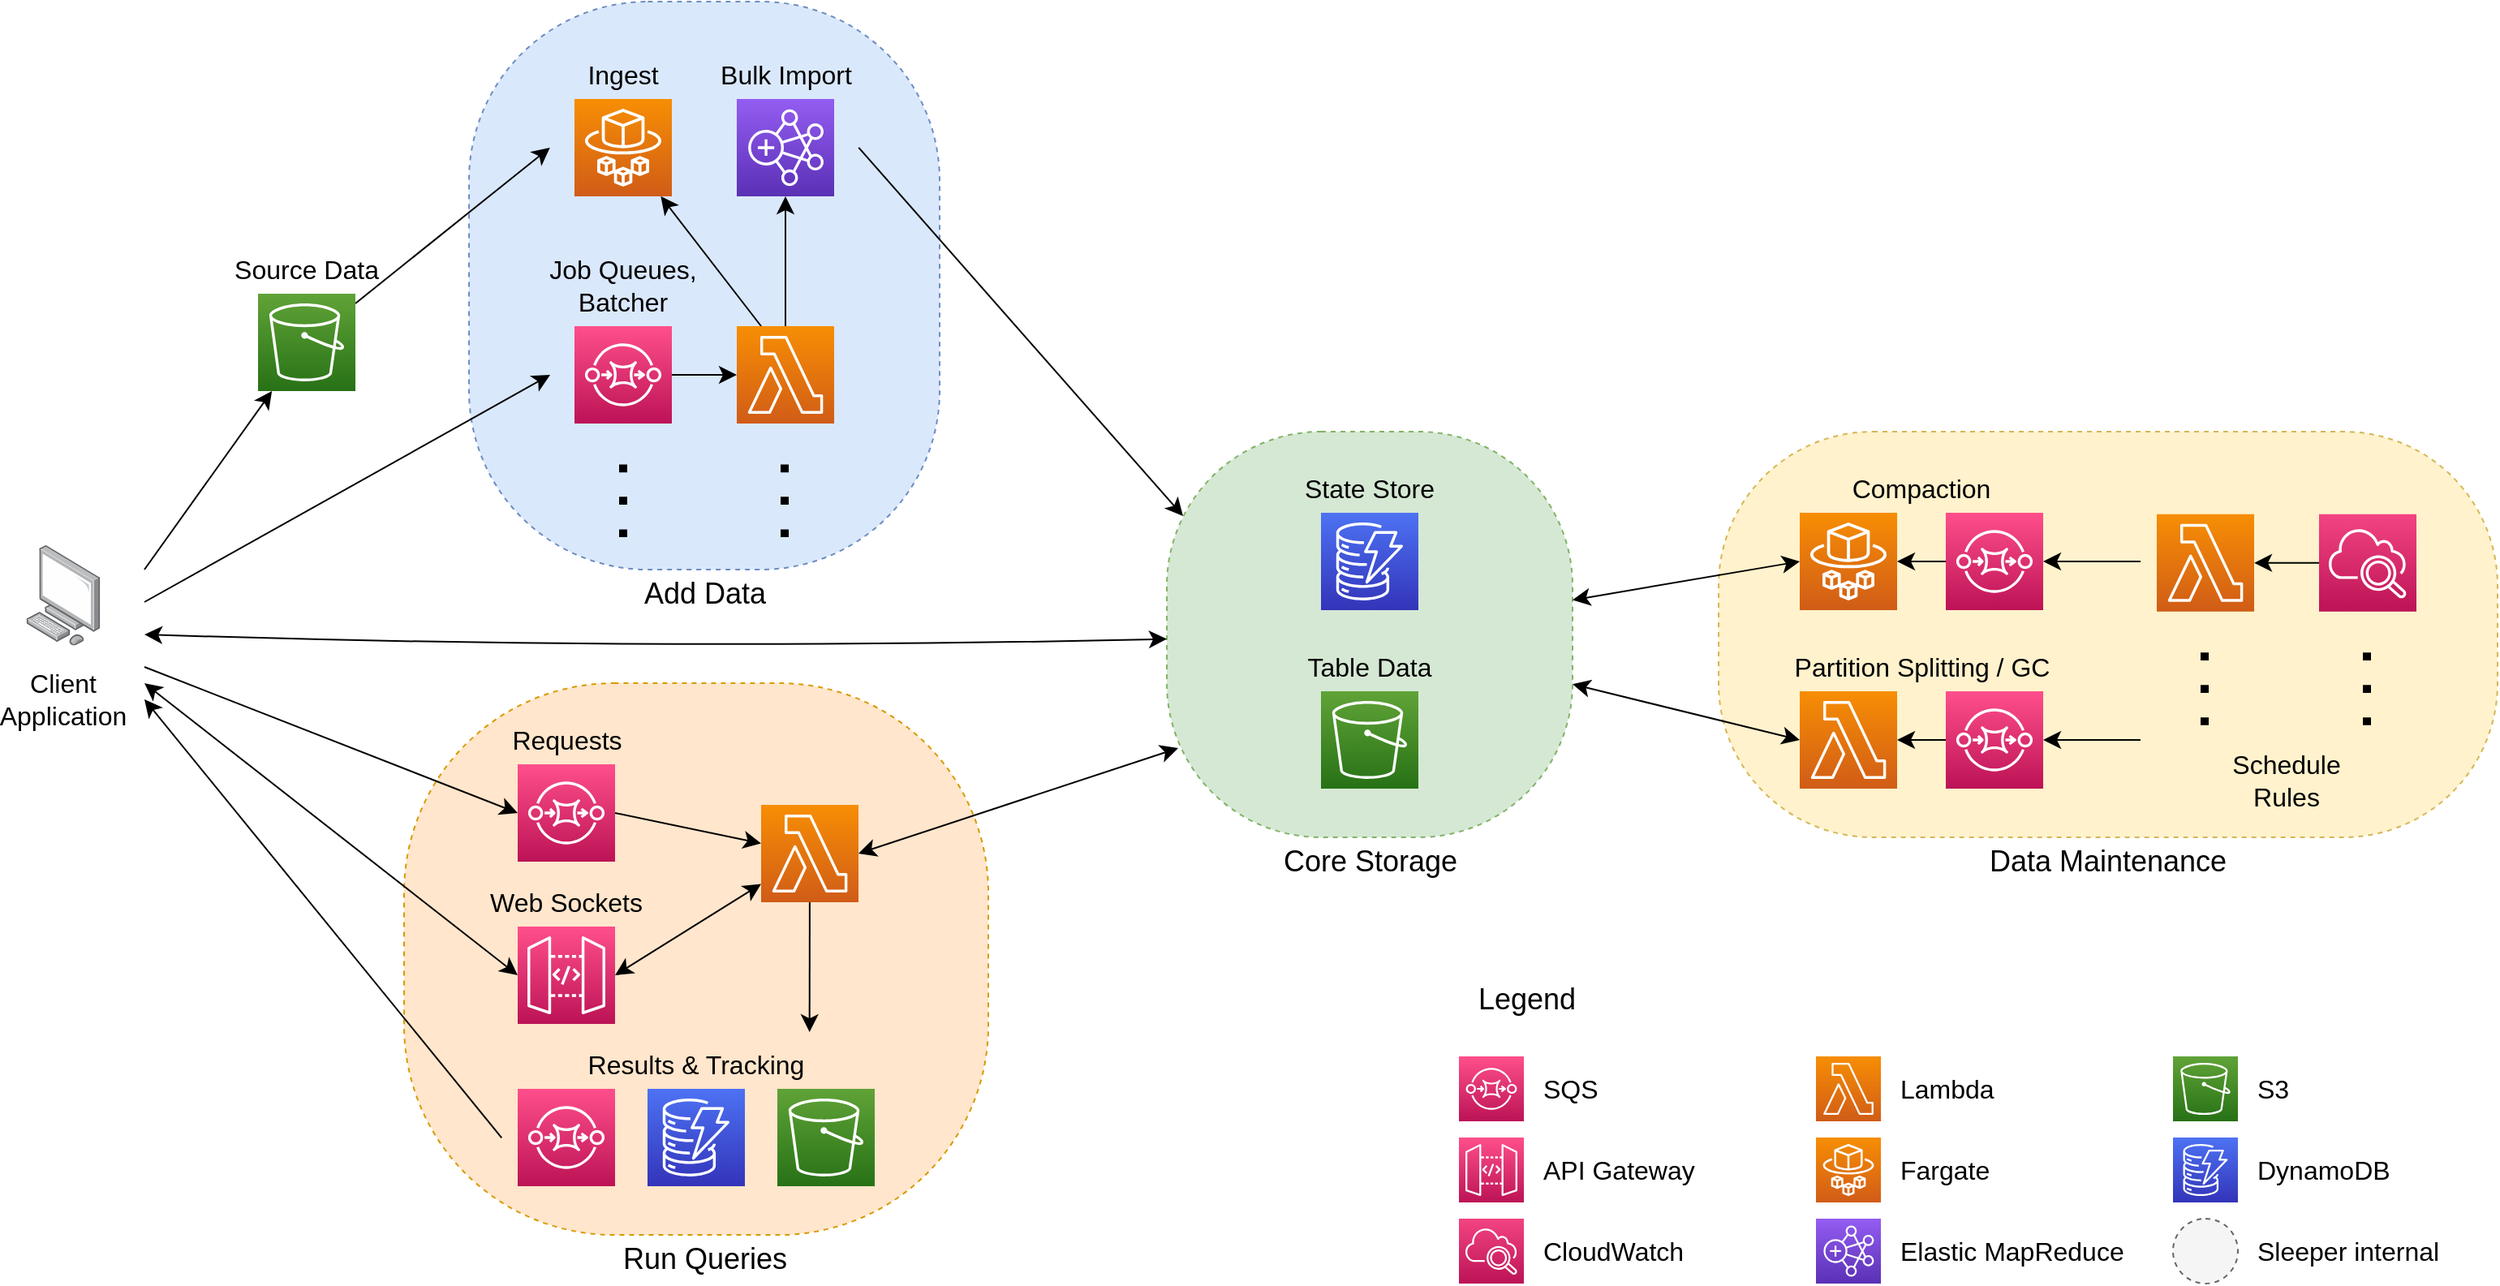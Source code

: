 <mxfile version="21.3.7" type="device">
  <diagram name="Page-1" id="adKYDT99F6B7E5xMw55L">
    <mxGraphModel dx="2874" dy="1159" grid="1" gridSize="10" guides="1" tooltips="1" connect="1" arrows="1" fold="1" page="0" pageScale="1" pageWidth="827" pageHeight="1169" math="0" shadow="0">
      <root>
        <mxCell id="0" />
        <mxCell id="1" parent="0" />
        <mxCell id="rmGUA4Gjx7cMflotxFhx-64" value="" style="rounded=1;whiteSpace=wrap;html=1;fontSize=16;fillColor=#fff2cc;strokeColor=#d6b656;dashed=1;arcSize=38;" parent="1" vertex="1">
          <mxGeometry x="420" y="315" width="480" height="250" as="geometry" />
        </mxCell>
        <mxCell id="rmGUA4Gjx7cMflotxFhx-3" value="" style="rounded=1;whiteSpace=wrap;html=1;fontSize=16;fillColor=#dae8fc;strokeColor=#6c8ebf;dashed=1;arcSize=38;" parent="1" vertex="1">
          <mxGeometry x="-350" y="50" width="290" height="350" as="geometry" />
        </mxCell>
        <mxCell id="rmGUA4Gjx7cMflotxFhx-5" value="" style="rounded=1;whiteSpace=wrap;html=1;fontSize=16;fillColor=#ffe6cc;strokeColor=#d79b00;dashed=1;arcSize=38;" parent="1" vertex="1">
          <mxGeometry x="-390" y="470" width="360" height="340" as="geometry" />
        </mxCell>
        <mxCell id="rmGUA4Gjx7cMflotxFhx-1" value="" style="rounded=1;whiteSpace=wrap;html=1;fontSize=16;fillColor=#d5e8d4;strokeColor=#82b366;dashed=1;arcSize=38;" parent="1" vertex="1">
          <mxGeometry x="80" y="315" width="250" height="250" as="geometry" />
        </mxCell>
        <mxCell id="rmGUA4Gjx7cMflotxFhx-2" value="Core Storage" style="text;html=1;strokeColor=none;fillColor=none;align=center;verticalAlign=middle;whiteSpace=wrap;rounded=0;fontSize=18;" parent="1" vertex="1">
          <mxGeometry x="142.5" y="565" width="125" height="30" as="geometry" />
        </mxCell>
        <mxCell id="rmGUA4Gjx7cMflotxFhx-4" value="Add Data" style="text;html=1;strokeColor=none;fillColor=none;align=center;verticalAlign=middle;whiteSpace=wrap;rounded=0;fontSize=18;" parent="1" vertex="1">
          <mxGeometry x="-257.5" y="400" width="105" height="30" as="geometry" />
        </mxCell>
        <mxCell id="rmGUA4Gjx7cMflotxFhx-6" value="Run Queries" style="text;html=1;strokeColor=none;fillColor=none;align=center;verticalAlign=middle;whiteSpace=wrap;rounded=0;fontSize=18;" parent="1" vertex="1">
          <mxGeometry x="-257.5" y="810" width="105" height="30" as="geometry" />
        </mxCell>
        <mxCell id="rmGUA4Gjx7cMflotxFhx-104" style="edgeStyle=none;curved=1;rounded=0;orthogonalLoop=1;jettySize=auto;html=1;fontSize=12;startSize=8;endSize=8;" parent="1" source="rmGUA4Gjx7cMflotxFhx-16" target="rmGUA4Gjx7cMflotxFhx-22" edge="1">
          <mxGeometry relative="1" as="geometry" />
        </mxCell>
        <mxCell id="rmGUA4Gjx7cMflotxFhx-16" value="" style="sketch=0;points=[[0,0,0],[0.25,0,0],[0.5,0,0],[0.75,0,0],[1,0,0],[0,1,0],[0.25,1,0],[0.5,1,0],[0.75,1,0],[1,1,0],[0,0.25,0],[0,0.5,0],[0,0.75,0],[1,0.25,0],[1,0.5,0],[1,0.75,0]];outlineConnect=0;fontColor=#232F3E;gradientColor=#FF4F8B;gradientDirection=north;fillColor=#BC1356;strokeColor=#ffffff;dashed=0;verticalLabelPosition=bottom;verticalAlign=top;align=center;html=1;fontSize=12;fontStyle=0;aspect=fixed;shape=mxgraph.aws4.resourceIcon;resIcon=mxgraph.aws4.sqs;" parent="1" vertex="1">
          <mxGeometry x="-285" y="250" width="60" height="60" as="geometry" />
        </mxCell>
        <mxCell id="rmGUA4Gjx7cMflotxFhx-19" value="" style="endArrow=none;dashed=1;html=1;dashPattern=1 3;strokeWidth=5;rounded=0;fontSize=12;startSize=8;endSize=8;curved=1;" parent="1" edge="1">
          <mxGeometry width="50" height="50" relative="1" as="geometry">
            <mxPoint x="-255" y="380" as="sourcePoint" />
            <mxPoint x="-255" y="330" as="targetPoint" />
          </mxGeometry>
        </mxCell>
        <mxCell id="rmGUA4Gjx7cMflotxFhx-20" value="" style="sketch=0;points=[[0,0,0],[0.25,0,0],[0.5,0,0],[0.75,0,0],[1,0,0],[0,1,0],[0.25,1,0],[0.5,1,0],[0.75,1,0],[1,1,0],[0,0.25,0],[0,0.5,0],[0,0.75,0],[1,0.25,0],[1,0.5,0],[1,0.75,0]];outlineConnect=0;fontColor=#232F3E;gradientColor=#F78E04;gradientDirection=north;fillColor=#D05C17;strokeColor=#ffffff;dashed=0;verticalLabelPosition=bottom;verticalAlign=top;align=center;html=1;fontSize=12;fontStyle=0;aspect=fixed;shape=mxgraph.aws4.resourceIcon;resIcon=mxgraph.aws4.fargate;" parent="1" vertex="1">
          <mxGeometry x="-285" y="110" width="60" height="60" as="geometry" />
        </mxCell>
        <mxCell id="3yU_ad0grkevYIt1H6FK-5" style="edgeStyle=none;curved=1;rounded=0;orthogonalLoop=1;jettySize=auto;html=1;fontSize=12;startSize=8;endSize=8;exitX=0.25;exitY=0;exitDx=0;exitDy=0;exitPerimeter=0;" edge="1" parent="1" source="rmGUA4Gjx7cMflotxFhx-22" target="rmGUA4Gjx7cMflotxFhx-20">
          <mxGeometry relative="1" as="geometry">
            <mxPoint x="-190.14" y="189.84" as="targetPoint" />
          </mxGeometry>
        </mxCell>
        <mxCell id="3yU_ad0grkevYIt1H6FK-8" style="edgeStyle=none;curved=1;rounded=0;orthogonalLoop=1;jettySize=auto;html=1;fontSize=12;startSize=8;endSize=8;" edge="1" parent="1" source="rmGUA4Gjx7cMflotxFhx-22" target="rmGUA4Gjx7cMflotxFhx-28">
          <mxGeometry relative="1" as="geometry" />
        </mxCell>
        <mxCell id="rmGUA4Gjx7cMflotxFhx-22" value="" style="sketch=0;points=[[0,0,0],[0.25,0,0],[0.5,0,0],[0.75,0,0],[1,0,0],[0,1,0],[0.25,1,0],[0.5,1,0],[0.75,1,0],[1,1,0],[0,0.25,0],[0,0.5,0],[0,0.75,0],[1,0.25,0],[1,0.5,0],[1,0.75,0]];outlineConnect=0;fontColor=#232F3E;gradientColor=#F78E04;gradientDirection=north;fillColor=#D05C17;strokeColor=#ffffff;dashed=0;verticalLabelPosition=bottom;verticalAlign=top;align=center;html=1;fontSize=12;fontStyle=0;aspect=fixed;shape=mxgraph.aws4.resourceIcon;resIcon=mxgraph.aws4.lambda;" parent="1" vertex="1">
          <mxGeometry x="-185" y="250" width="60" height="60" as="geometry" />
        </mxCell>
        <mxCell id="rmGUA4Gjx7cMflotxFhx-24" value="Ingest" style="text;html=1;strokeColor=none;fillColor=none;align=center;verticalAlign=middle;whiteSpace=wrap;rounded=0;fontSize=16;" parent="1" vertex="1">
          <mxGeometry x="-285" y="80" width="60" height="30" as="geometry" />
        </mxCell>
        <mxCell id="rmGUA4Gjx7cMflotxFhx-31" style="edgeStyle=none;curved=1;rounded=0;orthogonalLoop=1;jettySize=auto;html=1;fontSize=12;startSize=8;endSize=8;entryX=0.04;entryY=0.208;entryDx=0;entryDy=0;entryPerimeter=0;exitX=0.828;exitY=0.257;exitDx=0;exitDy=0;exitPerimeter=0;" parent="1" source="rmGUA4Gjx7cMflotxFhx-3" target="rmGUA4Gjx7cMflotxFhx-1" edge="1">
          <mxGeometry relative="1" as="geometry">
            <mxPoint x="-120" y="150" as="sourcePoint" />
          </mxGeometry>
        </mxCell>
        <mxCell id="rmGUA4Gjx7cMflotxFhx-32" value="Bulk Import" style="text;html=1;strokeColor=none;fillColor=none;align=center;verticalAlign=middle;whiteSpace=wrap;rounded=0;fontSize=16;" parent="1" vertex="1">
          <mxGeometry x="-207.5" y="80" width="105" height="30" as="geometry" />
        </mxCell>
        <mxCell id="rmGUA4Gjx7cMflotxFhx-33" value="" style="image;points=[];aspect=fixed;html=1;align=center;shadow=0;dashed=0;image=img/lib/allied_telesis/computer_and_terminals/Personal_Computer.svg;fontSize=16;" parent="1" vertex="1">
          <mxGeometry x="-622.8" y="385" width="45.6" height="61.8" as="geometry" />
        </mxCell>
        <mxCell id="rmGUA4Gjx7cMflotxFhx-34" value="Client Application" style="text;html=1;strokeColor=none;fillColor=none;align=center;verticalAlign=middle;whiteSpace=wrap;rounded=0;fontSize=16;" parent="1" vertex="1">
          <mxGeometry x="-630" y="465" width="60" height="30" as="geometry" />
        </mxCell>
        <mxCell id="rmGUA4Gjx7cMflotxFhx-35" value="" style="endArrow=classic;html=1;rounded=0;fontSize=12;startSize=8;endSize=8;curved=1;" parent="1" edge="1" target="rmGUA4Gjx7cMflotxFhx-106">
          <mxGeometry width="50" height="50" relative="1" as="geometry">
            <mxPoint x="-550" y="400" as="sourcePoint" />
            <mxPoint x="-520" y="140" as="targetPoint" />
          </mxGeometry>
        </mxCell>
        <mxCell id="rmGUA4Gjx7cMflotxFhx-36" value="Job Queues, Batcher" style="text;html=1;strokeColor=none;fillColor=none;align=center;verticalAlign=middle;whiteSpace=wrap;rounded=0;fontSize=16;" parent="1" vertex="1">
          <mxGeometry x="-305" y="200" width="100" height="50" as="geometry" />
        </mxCell>
        <mxCell id="rmGUA4Gjx7cMflotxFhx-44" style="edgeStyle=none;curved=1;rounded=0;orthogonalLoop=1;jettySize=auto;html=1;fontSize=12;startSize=8;endSize=8;exitX=1;exitY=0.5;exitDx=0;exitDy=0;exitPerimeter=0;startArrow=classic;startFill=1;entryX=0.028;entryY=0.78;entryDx=0;entryDy=0;entryPerimeter=0;" parent="1" source="rmGUA4Gjx7cMflotxFhx-40" target="rmGUA4Gjx7cMflotxFhx-1" edge="1">
          <mxGeometry relative="1" as="geometry" />
        </mxCell>
        <mxCell id="3yU_ad0grkevYIt1H6FK-2" style="edgeStyle=none;curved=1;rounded=0;orthogonalLoop=1;jettySize=auto;html=1;entryX=0.694;entryY=0.639;entryDx=0;entryDy=0;entryPerimeter=0;fontSize=12;startSize=8;endSize=8;" edge="1" parent="1" source="rmGUA4Gjx7cMflotxFhx-40">
          <mxGeometry relative="1" as="geometry">
            <mxPoint x="-140.16" y="685.04" as="targetPoint" />
          </mxGeometry>
        </mxCell>
        <mxCell id="rmGUA4Gjx7cMflotxFhx-40" value="" style="sketch=0;points=[[0,0,0],[0.25,0,0],[0.5,0,0],[0.75,0,0],[1,0,0],[0,1,0],[0.25,1,0],[0.5,1,0],[0.75,1,0],[1,1,0],[0,0.25,0],[0,0.5,0],[0,0.75,0],[1,0.25,0],[1,0.5,0],[1,0.75,0]];outlineConnect=0;fontColor=#232F3E;gradientColor=#F78E04;gradientDirection=north;fillColor=#D05C17;strokeColor=#ffffff;dashed=0;verticalLabelPosition=bottom;verticalAlign=top;align=center;html=1;fontSize=12;fontStyle=0;aspect=fixed;shape=mxgraph.aws4.resourceIcon;resIcon=mxgraph.aws4.lambda;" parent="1" vertex="1">
          <mxGeometry x="-170" y="545" width="60" height="60" as="geometry" />
        </mxCell>
        <mxCell id="3yU_ad0grkevYIt1H6FK-1" style="edgeStyle=none;curved=1;rounded=0;orthogonalLoop=1;jettySize=auto;html=1;exitX=1;exitY=0.5;exitDx=0;exitDy=0;exitPerimeter=0;fontSize=12;startSize=8;endSize=8;" edge="1" parent="1" source="rmGUA4Gjx7cMflotxFhx-41" target="rmGUA4Gjx7cMflotxFhx-40">
          <mxGeometry relative="1" as="geometry" />
        </mxCell>
        <mxCell id="rmGUA4Gjx7cMflotxFhx-41" value="" style="sketch=0;points=[[0,0,0],[0.25,0,0],[0.5,0,0],[0.75,0,0],[1,0,0],[0,1,0],[0.25,1,0],[0.5,1,0],[0.75,1,0],[1,1,0],[0,0.25,0],[0,0.5,0],[0,0.75,0],[1,0.25,0],[1,0.5,0],[1,0.75,0]];outlineConnect=0;fontColor=#232F3E;gradientColor=#FF4F8B;gradientDirection=north;fillColor=#BC1356;strokeColor=#ffffff;dashed=0;verticalLabelPosition=bottom;verticalAlign=top;align=center;html=1;fontSize=12;fontStyle=0;aspect=fixed;shape=mxgraph.aws4.resourceIcon;resIcon=mxgraph.aws4.sqs;" parent="1" vertex="1">
          <mxGeometry x="-320" y="520" width="60" height="60" as="geometry" />
        </mxCell>
        <mxCell id="rmGUA4Gjx7cMflotxFhx-45" value="" style="sketch=0;points=[[0,0,0],[0.25,0,0],[0.5,0,0],[0.75,0,0],[1,0,0],[0,1,0],[0.25,1,0],[0.5,1,0],[0.75,1,0],[1,1,0],[0,0.25,0],[0,0.5,0],[0,0.75,0],[1,0.25,0],[1,0.5,0],[1,0.75,0]];outlineConnect=0;fontColor=#232F3E;gradientColor=#FF4F8B;gradientDirection=north;fillColor=#BC1356;strokeColor=#ffffff;dashed=0;verticalLabelPosition=bottom;verticalAlign=top;align=center;html=1;fontSize=12;fontStyle=0;aspect=fixed;shape=mxgraph.aws4.resourceIcon;resIcon=mxgraph.aws4.api_gateway;" parent="1" vertex="1">
          <mxGeometry x="-320" y="620" width="60" height="60" as="geometry" />
        </mxCell>
        <mxCell id="rmGUA4Gjx7cMflotxFhx-46" value="" style="endArrow=classic;startArrow=classic;html=1;rounded=0;fontSize=12;startSize=8;endSize=8;curved=1;exitX=1;exitY=0.5;exitDx=0;exitDy=0;exitPerimeter=0;" parent="1" target="rmGUA4Gjx7cMflotxFhx-40" edge="1" source="rmGUA4Gjx7cMflotxFhx-45">
          <mxGeometry width="50" height="50" relative="1" as="geometry">
            <mxPoint y="600" as="sourcePoint" />
            <mxPoint x="350" y="325" as="targetPoint" />
          </mxGeometry>
        </mxCell>
        <mxCell id="rmGUA4Gjx7cMflotxFhx-47" value="" style="endArrow=classic;startArrow=classic;html=1;rounded=0;fontSize=12;startSize=8;endSize=8;curved=1;entryX=0;entryY=0.5;entryDx=0;entryDy=0;entryPerimeter=0;" parent="1" target="rmGUA4Gjx7cMflotxFhx-45" edge="1">
          <mxGeometry width="50" height="50" relative="1" as="geometry">
            <mxPoint x="-550" y="470" as="sourcePoint" />
            <mxPoint x="-240" y="480" as="targetPoint" />
          </mxGeometry>
        </mxCell>
        <mxCell id="rmGUA4Gjx7cMflotxFhx-79" style="edgeStyle=none;curved=1;rounded=0;orthogonalLoop=1;jettySize=auto;html=1;fontSize=12;startSize=8;endSize=8;" parent="1" source="rmGUA4Gjx7cMflotxFhx-49" target="rmGUA4Gjx7cMflotxFhx-68" edge="1">
          <mxGeometry relative="1" as="geometry" />
        </mxCell>
        <mxCell id="rmGUA4Gjx7cMflotxFhx-49" value="" style="sketch=0;points=[[0,0,0],[0.25,0,0],[0.5,0,0],[0.75,0,0],[1,0,0],[0,1,0],[0.25,1,0],[0.5,1,0],[0.75,1,0],[1,1,0],[0,0.25,0],[0,0.5,0],[0,0.75,0],[1,0.25,0],[1,0.5,0],[1,0.75,0]];points=[[0,0,0],[0.25,0,0],[0.5,0,0],[0.75,0,0],[1,0,0],[0,1,0],[0.25,1,0],[0.5,1,0],[0.75,1,0],[1,1,0],[0,0.25,0],[0,0.5,0],[0,0.75,0],[1,0.25,0],[1,0.5,0],[1,0.75,0]];outlineConnect=0;fontColor=#232F3E;gradientColor=#F34482;gradientDirection=north;fillColor=#BC1356;strokeColor=#ffffff;dashed=0;verticalLabelPosition=bottom;verticalAlign=top;align=center;html=1;fontSize=12;fontStyle=0;aspect=fixed;shape=mxgraph.aws4.resourceIcon;resIcon=mxgraph.aws4.cloudwatch_2;" parent="1" vertex="1">
          <mxGeometry x="790" y="365.9" width="60" height="60" as="geometry" />
        </mxCell>
        <mxCell id="rmGUA4Gjx7cMflotxFhx-51" value="" style="endArrow=none;dashed=1;html=1;dashPattern=1 3;strokeWidth=5;rounded=0;fontSize=12;startSize=8;endSize=8;curved=1;" parent="1" edge="1">
          <mxGeometry width="50" height="50" relative="1" as="geometry">
            <mxPoint x="819.5" y="495.9" as="sourcePoint" />
            <mxPoint x="819.5" y="445.9" as="targetPoint" />
          </mxGeometry>
        </mxCell>
        <mxCell id="rmGUA4Gjx7cMflotxFhx-55" value="" style="sketch=0;points=[[0,0,0],[0.25,0,0],[0.5,0,0],[0.75,0,0],[1,0,0],[0,1,0],[0.25,1,0],[0.5,1,0],[0.75,1,0],[1,1,0],[0,0.25,0],[0,0.5,0],[0,0.75,0],[1,0.25,0],[1,0.5,0],[1,0.75,0]];outlineConnect=0;fontColor=#232F3E;gradientColor=#4D72F3;gradientDirection=north;fillColor=#3334B9;strokeColor=#ffffff;dashed=0;verticalLabelPosition=bottom;verticalAlign=top;align=center;html=1;fontSize=12;fontStyle=0;aspect=fixed;shape=mxgraph.aws4.resourceIcon;resIcon=mxgraph.aws4.dynamodb;" parent="1" vertex="1">
          <mxGeometry x="175" y="365" width="60" height="60" as="geometry" />
        </mxCell>
        <mxCell id="rmGUA4Gjx7cMflotxFhx-57" value="State Store" style="text;html=1;strokeColor=none;fillColor=none;align=center;verticalAlign=middle;whiteSpace=wrap;rounded=0;fontSize=16;" parent="1" vertex="1">
          <mxGeometry x="150" y="335" width="110" height="30" as="geometry" />
        </mxCell>
        <mxCell id="rmGUA4Gjx7cMflotxFhx-58" value="" style="sketch=0;points=[[0,0,0],[0.25,0,0],[0.5,0,0],[0.75,0,0],[1,0,0],[0,1,0],[0.25,1,0],[0.5,1,0],[0.75,1,0],[1,1,0],[0,0.25,0],[0,0.5,0],[0,0.75,0],[1,0.25,0],[1,0.5,0],[1,0.75,0]];outlineConnect=0;fontColor=#232F3E;gradientColor=#60A337;gradientDirection=north;fillColor=#277116;strokeColor=#ffffff;dashed=0;verticalLabelPosition=bottom;verticalAlign=top;align=center;html=1;fontSize=12;fontStyle=0;aspect=fixed;shape=mxgraph.aws4.resourceIcon;resIcon=mxgraph.aws4.s3;" parent="1" vertex="1">
          <mxGeometry x="175" y="475" width="60" height="60" as="geometry" />
        </mxCell>
        <mxCell id="rmGUA4Gjx7cMflotxFhx-63" value="Table Data" style="text;html=1;strokeColor=none;fillColor=none;align=center;verticalAlign=middle;whiteSpace=wrap;rounded=0;fontSize=16;" parent="1" vertex="1">
          <mxGeometry x="150" y="445" width="110" height="30" as="geometry" />
        </mxCell>
        <mxCell id="rmGUA4Gjx7cMflotxFhx-74" style="edgeStyle=none;curved=1;rounded=0;orthogonalLoop=1;jettySize=auto;html=1;fontSize=12;startSize=8;endSize=8;" parent="1" target="rmGUA4Gjx7cMflotxFhx-66" edge="1">
          <mxGeometry relative="1" as="geometry">
            <mxPoint x="680" y="505" as="sourcePoint" />
          </mxGeometry>
        </mxCell>
        <mxCell id="rmGUA4Gjx7cMflotxFhx-75" style="edgeStyle=none;curved=1;rounded=0;orthogonalLoop=1;jettySize=auto;html=1;fontSize=12;startSize=8;endSize=8;" parent="1" source="rmGUA4Gjx7cMflotxFhx-66" target="rmGUA4Gjx7cMflotxFhx-67" edge="1">
          <mxGeometry relative="1" as="geometry" />
        </mxCell>
        <mxCell id="rmGUA4Gjx7cMflotxFhx-66" value="" style="sketch=0;points=[[0,0,0],[0.25,0,0],[0.5,0,0],[0.75,0,0],[1,0,0],[0,1,0],[0.25,1,0],[0.5,1,0],[0.75,1,0],[1,1,0],[0,0.25,0],[0,0.5,0],[0,0.75,0],[1,0.25,0],[1,0.5,0],[1,0.75,0]];outlineConnect=0;fontColor=#232F3E;gradientColor=#FF4F8B;gradientDirection=north;fillColor=#BC1356;strokeColor=#ffffff;dashed=0;verticalLabelPosition=bottom;verticalAlign=top;align=center;html=1;fontSize=12;fontStyle=0;aspect=fixed;shape=mxgraph.aws4.resourceIcon;resIcon=mxgraph.aws4.sqs;" parent="1" vertex="1">
          <mxGeometry x="560" y="475" width="60" height="60" as="geometry" />
        </mxCell>
        <mxCell id="rmGUA4Gjx7cMflotxFhx-71" style="edgeStyle=none;curved=1;rounded=0;orthogonalLoop=1;jettySize=auto;html=1;fontSize=12;startSize=8;endSize=8;startArrow=classic;startFill=1;exitX=0;exitY=0.5;exitDx=0;exitDy=0;exitPerimeter=0;" parent="1" source="rmGUA4Gjx7cMflotxFhx-67" target="rmGUA4Gjx7cMflotxFhx-1" edge="1">
          <mxGeometry relative="1" as="geometry" />
        </mxCell>
        <mxCell id="rmGUA4Gjx7cMflotxFhx-67" value="" style="sketch=0;points=[[0,0,0],[0.25,0,0],[0.5,0,0],[0.75,0,0],[1,0,0],[0,1,0],[0.25,1,0],[0.5,1,0],[0.75,1,0],[1,1,0],[0,0.25,0],[0,0.5,0],[0,0.75,0],[1,0.25,0],[1,0.5,0],[1,0.75,0]];outlineConnect=0;fontColor=#232F3E;gradientColor=#F78E04;gradientDirection=north;fillColor=#D05C17;strokeColor=#ffffff;dashed=0;verticalLabelPosition=bottom;verticalAlign=top;align=center;html=1;fontSize=12;fontStyle=0;aspect=fixed;shape=mxgraph.aws4.resourceIcon;resIcon=mxgraph.aws4.lambda;" parent="1" vertex="1">
          <mxGeometry x="470" y="475" width="60" height="60" as="geometry" />
        </mxCell>
        <mxCell id="rmGUA4Gjx7cMflotxFhx-72" style="edgeStyle=none;curved=1;rounded=0;orthogonalLoop=1;jettySize=auto;html=1;fontSize=12;startSize=8;endSize=8;" parent="1" target="rmGUA4Gjx7cMflotxFhx-69" edge="1">
          <mxGeometry relative="1" as="geometry">
            <mxPoint x="680" y="395" as="sourcePoint" />
          </mxGeometry>
        </mxCell>
        <mxCell id="rmGUA4Gjx7cMflotxFhx-68" value="" style="sketch=0;points=[[0,0,0],[0.25,0,0],[0.5,0,0],[0.75,0,0],[1,0,0],[0,1,0],[0.25,1,0],[0.5,1,0],[0.75,1,0],[1,1,0],[0,0.25,0],[0,0.5,0],[0,0.75,0],[1,0.25,0],[1,0.5,0],[1,0.75,0]];outlineConnect=0;fontColor=#232F3E;gradientColor=#F78E04;gradientDirection=north;fillColor=#D05C17;strokeColor=#ffffff;dashed=0;verticalLabelPosition=bottom;verticalAlign=top;align=center;html=1;fontSize=12;fontStyle=0;aspect=fixed;shape=mxgraph.aws4.resourceIcon;resIcon=mxgraph.aws4.lambda;" parent="1" vertex="1">
          <mxGeometry x="690" y="365.9" width="60" height="60" as="geometry" />
        </mxCell>
        <mxCell id="rmGUA4Gjx7cMflotxFhx-73" style="edgeStyle=none;curved=1;rounded=0;orthogonalLoop=1;jettySize=auto;html=1;fontSize=12;startSize=8;endSize=8;" parent="1" source="rmGUA4Gjx7cMflotxFhx-69" target="rmGUA4Gjx7cMflotxFhx-70" edge="1">
          <mxGeometry relative="1" as="geometry" />
        </mxCell>
        <mxCell id="rmGUA4Gjx7cMflotxFhx-69" value="" style="sketch=0;points=[[0,0,0],[0.25,0,0],[0.5,0,0],[0.75,0,0],[1,0,0],[0,1,0],[0.25,1,0],[0.5,1,0],[0.75,1,0],[1,1,0],[0,0.25,0],[0,0.5,0],[0,0.75,0],[1,0.25,0],[1,0.5,0],[1,0.75,0]];outlineConnect=0;fontColor=#232F3E;gradientColor=#FF4F8B;gradientDirection=north;fillColor=#BC1356;strokeColor=#ffffff;dashed=0;verticalLabelPosition=bottom;verticalAlign=top;align=center;html=1;fontSize=12;fontStyle=0;aspect=fixed;shape=mxgraph.aws4.resourceIcon;resIcon=mxgraph.aws4.sqs;" parent="1" vertex="1">
          <mxGeometry x="560" y="365" width="60" height="60" as="geometry" />
        </mxCell>
        <mxCell id="rmGUA4Gjx7cMflotxFhx-70" value="" style="sketch=0;points=[[0,0,0],[0.25,0,0],[0.5,0,0],[0.75,0,0],[1,0,0],[0,1,0],[0.25,1,0],[0.5,1,0],[0.75,1,0],[1,1,0],[0,0.25,0],[0,0.5,0],[0,0.75,0],[1,0.25,0],[1,0.5,0],[1,0.75,0]];outlineConnect=0;fontColor=#232F3E;gradientColor=#F78E04;gradientDirection=north;fillColor=#D05C17;strokeColor=#ffffff;dashed=0;verticalLabelPosition=bottom;verticalAlign=top;align=center;html=1;fontSize=12;fontStyle=0;aspect=fixed;shape=mxgraph.aws4.resourceIcon;resIcon=mxgraph.aws4.fargate;" parent="1" vertex="1">
          <mxGeometry x="470" y="365" width="60" height="60" as="geometry" />
        </mxCell>
        <mxCell id="rmGUA4Gjx7cMflotxFhx-11" style="edgeStyle=none;curved=1;rounded=0;orthogonalLoop=1;jettySize=auto;html=1;fontSize=12;startSize=8;endSize=8;startArrow=classic;startFill=1;entryX=0;entryY=0.5;entryDx=0;entryDy=0;entryPerimeter=0;" parent="1" source="rmGUA4Gjx7cMflotxFhx-1" target="rmGUA4Gjx7cMflotxFhx-70" edge="1">
          <mxGeometry relative="1" as="geometry">
            <mxPoint x="550" y="440" as="targetPoint" />
          </mxGeometry>
        </mxCell>
        <mxCell id="rmGUA4Gjx7cMflotxFhx-77" value="Compaction" style="text;html=1;strokeColor=none;fillColor=none;align=center;verticalAlign=middle;whiteSpace=wrap;rounded=0;fontSize=16;" parent="1" vertex="1">
          <mxGeometry x="490" y="335" width="110" height="30" as="geometry" />
        </mxCell>
        <mxCell id="rmGUA4Gjx7cMflotxFhx-78" value="Partition Splitting / GC" style="text;html=1;strokeColor=none;fillColor=none;align=center;verticalAlign=middle;whiteSpace=wrap;rounded=0;fontSize=16;" parent="1" vertex="1">
          <mxGeometry x="462.5" y="445" width="165" height="30" as="geometry" />
        </mxCell>
        <mxCell id="rmGUA4Gjx7cMflotxFhx-80" value="" style="endArrow=none;dashed=1;html=1;dashPattern=1 3;strokeWidth=5;rounded=0;fontSize=12;startSize=8;endSize=8;curved=1;" parent="1" edge="1">
          <mxGeometry width="50" height="50" relative="1" as="geometry">
            <mxPoint x="719.5" y="495.9" as="sourcePoint" />
            <mxPoint x="719.5" y="445.9" as="targetPoint" />
          </mxGeometry>
        </mxCell>
        <mxCell id="rmGUA4Gjx7cMflotxFhx-81" value="Schedule&lt;br&gt;Rules" style="text;html=1;strokeColor=none;fillColor=none;align=center;verticalAlign=middle;whiteSpace=wrap;rounded=0;fontSize=16;" parent="1" vertex="1">
          <mxGeometry x="710" y="505" width="120" height="50" as="geometry" />
        </mxCell>
        <mxCell id="rmGUA4Gjx7cMflotxFhx-82" value="Data Maintenance" style="text;html=1;strokeColor=none;fillColor=none;align=center;verticalAlign=middle;whiteSpace=wrap;rounded=0;fontSize=18;" parent="1" vertex="1">
          <mxGeometry x="535" y="565" width="250" height="30" as="geometry" />
        </mxCell>
        <mxCell id="rmGUA4Gjx7cMflotxFhx-85" value="" style="sketch=0;points=[[0,0,0],[0.25,0,0],[0.5,0,0],[0.75,0,0],[1,0,0],[0,1,0],[0.25,1,0],[0.5,1,0],[0.75,1,0],[1,1,0],[0,0.25,0],[0,0.5,0],[0,0.75,0],[1,0.25,0],[1,0.5,0],[1,0.75,0]];outlineConnect=0;fontColor=#232F3E;gradientColor=#FF4F8B;gradientDirection=north;fillColor=#BC1356;strokeColor=#ffffff;dashed=0;verticalLabelPosition=bottom;verticalAlign=top;align=center;html=1;fontSize=12;fontStyle=0;aspect=fixed;shape=mxgraph.aws4.resourceIcon;resIcon=mxgraph.aws4.sqs;" parent="1" vertex="1">
          <mxGeometry x="260" y="700" width="40" height="40" as="geometry" />
        </mxCell>
        <mxCell id="rmGUA4Gjx7cMflotxFhx-86" value="SQS" style="text;html=1;strokeColor=none;fillColor=none;align=left;verticalAlign=middle;whiteSpace=wrap;rounded=0;fontSize=16;" parent="1" vertex="1">
          <mxGeometry x="310" y="705" width="60" height="30" as="geometry" />
        </mxCell>
        <mxCell id="rmGUA4Gjx7cMflotxFhx-87" value="" style="sketch=0;points=[[0,0,0],[0.25,0,0],[0.5,0,0],[0.75,0,0],[1,0,0],[0,1,0],[0.25,1,0],[0.5,1,0],[0.75,1,0],[1,1,0],[0,0.25,0],[0,0.5,0],[0,0.75,0],[1,0.25,0],[1,0.5,0],[1,0.75,0]];outlineConnect=0;fontColor=#232F3E;gradientColor=#FF4F8B;gradientDirection=north;fillColor=#BC1356;strokeColor=#ffffff;dashed=0;verticalLabelPosition=bottom;verticalAlign=top;align=center;html=1;fontSize=12;fontStyle=0;aspect=fixed;shape=mxgraph.aws4.resourceIcon;resIcon=mxgraph.aws4.api_gateway;" parent="1" vertex="1">
          <mxGeometry x="260" y="750" width="40" height="40" as="geometry" />
        </mxCell>
        <mxCell id="rmGUA4Gjx7cMflotxFhx-89" value="API Gateway" style="text;html=1;strokeColor=none;fillColor=none;align=left;verticalAlign=middle;whiteSpace=wrap;rounded=0;fontSize=16;" parent="1" vertex="1">
          <mxGeometry x="310" y="755" width="110" height="30" as="geometry" />
        </mxCell>
        <mxCell id="rmGUA4Gjx7cMflotxFhx-90" value="" style="sketch=0;points=[[0,0,0],[0.25,0,0],[0.5,0,0],[0.75,0,0],[1,0,0],[0,1,0],[0.25,1,0],[0.5,1,0],[0.75,1,0],[1,1,0],[0,0.25,0],[0,0.5,0],[0,0.75,0],[1,0.25,0],[1,0.5,0],[1,0.75,0]];outlineConnect=0;fontColor=#232F3E;gradientColor=#F78E04;gradientDirection=north;fillColor=#D05C17;strokeColor=#ffffff;dashed=0;verticalLabelPosition=bottom;verticalAlign=top;align=center;html=1;fontSize=12;fontStyle=0;aspect=fixed;shape=mxgraph.aws4.resourceIcon;resIcon=mxgraph.aws4.lambda;" parent="1" vertex="1">
          <mxGeometry x="480" y="700" width="40" height="40" as="geometry" />
        </mxCell>
        <mxCell id="rmGUA4Gjx7cMflotxFhx-91" value="" style="sketch=0;points=[[0,0,0],[0.25,0,0],[0.5,0,0],[0.75,0,0],[1,0,0],[0,1,0],[0.25,1,0],[0.5,1,0],[0.75,1,0],[1,1,0],[0,0.25,0],[0,0.5,0],[0,0.75,0],[1,0.25,0],[1,0.5,0],[1,0.75,0]];points=[[0,0,0],[0.25,0,0],[0.5,0,0],[0.75,0,0],[1,0,0],[0,1,0],[0.25,1,0],[0.5,1,0],[0.75,1,0],[1,1,0],[0,0.25,0],[0,0.5,0],[0,0.75,0],[1,0.25,0],[1,0.5,0],[1,0.75,0]];outlineConnect=0;fontColor=#232F3E;gradientColor=#F34482;gradientDirection=north;fillColor=#BC1356;strokeColor=#ffffff;dashed=0;verticalLabelPosition=bottom;verticalAlign=top;align=center;html=1;fontSize=12;fontStyle=0;aspect=fixed;shape=mxgraph.aws4.resourceIcon;resIcon=mxgraph.aws4.cloudwatch_2;" parent="1" vertex="1">
          <mxGeometry x="260" y="800" width="40" height="40" as="geometry" />
        </mxCell>
        <mxCell id="rmGUA4Gjx7cMflotxFhx-92" value="CloudWatch" style="text;html=1;strokeColor=none;fillColor=none;align=left;verticalAlign=middle;whiteSpace=wrap;rounded=0;fontSize=16;" parent="1" vertex="1">
          <mxGeometry x="310" y="805" width="110" height="30" as="geometry" />
        </mxCell>
        <mxCell id="rmGUA4Gjx7cMflotxFhx-93" value="Lambda" style="text;html=1;strokeColor=none;fillColor=none;align=left;verticalAlign=middle;whiteSpace=wrap;rounded=0;fontSize=16;" parent="1" vertex="1">
          <mxGeometry x="530" y="705" width="110" height="30" as="geometry" />
        </mxCell>
        <mxCell id="rmGUA4Gjx7cMflotxFhx-94" value="" style="sketch=0;points=[[0,0,0],[0.25,0,0],[0.5,0,0],[0.75,0,0],[1,0,0],[0,1,0],[0.25,1,0],[0.5,1,0],[0.75,1,0],[1,1,0],[0,0.25,0],[0,0.5,0],[0,0.75,0],[1,0.25,0],[1,0.5,0],[1,0.75,0]];outlineConnect=0;fontColor=#232F3E;gradientColor=#F78E04;gradientDirection=north;fillColor=#D05C17;strokeColor=#ffffff;dashed=0;verticalLabelPosition=bottom;verticalAlign=top;align=center;html=1;fontSize=12;fontStyle=0;aspect=fixed;shape=mxgraph.aws4.resourceIcon;resIcon=mxgraph.aws4.fargate;" parent="1" vertex="1">
          <mxGeometry x="480" y="750" width="40" height="40" as="geometry" />
        </mxCell>
        <mxCell id="rmGUA4Gjx7cMflotxFhx-95" value="Fargate" style="text;html=1;strokeColor=none;fillColor=none;align=left;verticalAlign=middle;whiteSpace=wrap;rounded=0;fontSize=16;" parent="1" vertex="1">
          <mxGeometry x="530" y="755" width="110" height="30" as="geometry" />
        </mxCell>
        <mxCell id="rmGUA4Gjx7cMflotxFhx-96" value="" style="sketch=0;points=[[0,0,0],[0.25,0,0],[0.5,0,0],[0.75,0,0],[1,0,0],[0,1,0],[0.25,1,0],[0.5,1,0],[0.75,1,0],[1,1,0],[0,0.25,0],[0,0.5,0],[0,0.75,0],[1,0.25,0],[1,0.5,0],[1,0.75,0]];outlineConnect=0;fontColor=#232F3E;gradientColor=#945DF2;gradientDirection=north;fillColor=#5A30B5;strokeColor=#ffffff;dashed=0;verticalLabelPosition=bottom;verticalAlign=top;align=center;html=1;fontSize=12;fontStyle=0;aspect=fixed;shape=mxgraph.aws4.resourceIcon;resIcon=mxgraph.aws4.emr;" parent="1" vertex="1">
          <mxGeometry x="480" y="800" width="40" height="40" as="geometry" />
        </mxCell>
        <mxCell id="rmGUA4Gjx7cMflotxFhx-97" value="Elastic MapReduce" style="text;html=1;strokeColor=none;fillColor=none;align=left;verticalAlign=middle;whiteSpace=wrap;rounded=0;fontSize=16;" parent="1" vertex="1">
          <mxGeometry x="530" y="805" width="150" height="30" as="geometry" />
        </mxCell>
        <mxCell id="rmGUA4Gjx7cMflotxFhx-100" value="" style="sketch=0;points=[[0,0,0],[0.25,0,0],[0.5,0,0],[0.75,0,0],[1,0,0],[0,1,0],[0.25,1,0],[0.5,1,0],[0.75,1,0],[1,1,0],[0,0.25,0],[0,0.5,0],[0,0.75,0],[1,0.25,0],[1,0.5,0],[1,0.75,0]];outlineConnect=0;fontColor=#232F3E;gradientColor=#4D72F3;gradientDirection=north;fillColor=#3334B9;strokeColor=#ffffff;dashed=0;verticalLabelPosition=bottom;verticalAlign=top;align=center;html=1;fontSize=12;fontStyle=0;aspect=fixed;shape=mxgraph.aws4.resourceIcon;resIcon=mxgraph.aws4.dynamodb;" parent="1" vertex="1">
          <mxGeometry x="700" y="750" width="40" height="40" as="geometry" />
        </mxCell>
        <mxCell id="rmGUA4Gjx7cMflotxFhx-101" value="DynamoDB" style="text;html=1;strokeColor=none;fillColor=none;align=left;verticalAlign=middle;whiteSpace=wrap;rounded=0;fontSize=16;" parent="1" vertex="1">
          <mxGeometry x="750" y="755" width="150" height="30" as="geometry" />
        </mxCell>
        <mxCell id="rmGUA4Gjx7cMflotxFhx-102" value="" style="sketch=0;points=[[0,0,0],[0.25,0,0],[0.5,0,0],[0.75,0,0],[1,0,0],[0,1,0],[0.25,1,0],[0.5,1,0],[0.75,1,0],[1,1,0],[0,0.25,0],[0,0.5,0],[0,0.75,0],[1,0.25,0],[1,0.5,0],[1,0.75,0]];outlineConnect=0;fontColor=#232F3E;gradientColor=#60A337;gradientDirection=north;fillColor=#277116;strokeColor=#ffffff;dashed=0;verticalLabelPosition=bottom;verticalAlign=top;align=center;html=1;fontSize=12;fontStyle=0;aspect=fixed;shape=mxgraph.aws4.resourceIcon;resIcon=mxgraph.aws4.s3;" parent="1" vertex="1">
          <mxGeometry x="700" y="700" width="40" height="40" as="geometry" />
        </mxCell>
        <mxCell id="rmGUA4Gjx7cMflotxFhx-103" value="S3" style="text;html=1;strokeColor=none;fillColor=none;align=left;verticalAlign=middle;whiteSpace=wrap;rounded=0;fontSize=16;" parent="1" vertex="1">
          <mxGeometry x="750" y="705" width="150" height="30" as="geometry" />
        </mxCell>
        <mxCell id="rmGUA4Gjx7cMflotxFhx-105" value="" style="endArrow=none;dashed=1;html=1;dashPattern=1 3;strokeWidth=5;rounded=0;fontSize=12;startSize=8;endSize=8;curved=1;" parent="1" edge="1">
          <mxGeometry width="50" height="50" relative="1" as="geometry">
            <mxPoint x="-155.5" y="380" as="sourcePoint" />
            <mxPoint x="-155.5" y="330" as="targetPoint" />
          </mxGeometry>
        </mxCell>
        <mxCell id="rmGUA4Gjx7cMflotxFhx-112" style="edgeStyle=none;curved=1;rounded=0;orthogonalLoop=1;jettySize=auto;html=1;fontSize=12;startSize=8;endSize=8;entryX=0.172;entryY=0.257;entryDx=0;entryDy=0;entryPerimeter=0;" parent="1" source="rmGUA4Gjx7cMflotxFhx-106" target="rmGUA4Gjx7cMflotxFhx-3" edge="1">
          <mxGeometry relative="1" as="geometry">
            <mxPoint x="-290" y="150" as="targetPoint" />
          </mxGeometry>
        </mxCell>
        <mxCell id="rmGUA4Gjx7cMflotxFhx-106" value="" style="sketch=0;points=[[0,0,0],[0.25,0,0],[0.5,0,0],[0.75,0,0],[1,0,0],[0,1,0],[0.25,1,0],[0.5,1,0],[0.75,1,0],[1,1,0],[0,0.25,0],[0,0.5,0],[0,0.75,0],[1,0.25,0],[1,0.5,0],[1,0.75,0]];outlineConnect=0;fontColor=#232F3E;gradientColor=#60A337;gradientDirection=north;fillColor=#277116;strokeColor=#ffffff;dashed=0;verticalLabelPosition=bottom;verticalAlign=top;align=center;html=1;fontSize=12;fontStyle=0;aspect=fixed;shape=mxgraph.aws4.resourceIcon;resIcon=mxgraph.aws4.s3;" parent="1" vertex="1">
          <mxGeometry x="-480" y="230.0" width="60" height="60" as="geometry" />
        </mxCell>
        <mxCell id="rmGUA4Gjx7cMflotxFhx-107" value="Source Data" style="text;html=1;strokeColor=none;fillColor=none;align=center;verticalAlign=middle;whiteSpace=wrap;rounded=0;fontSize=16;" parent="1" vertex="1">
          <mxGeometry x="-500" y="200" width="100" height="30" as="geometry" />
        </mxCell>
        <mxCell id="rmGUA4Gjx7cMflotxFhx-110" value="" style="endArrow=classic;html=1;rounded=0;fontSize=12;startSize=8;endSize=8;curved=1;" parent="1" edge="1">
          <mxGeometry width="50" height="50" relative="1" as="geometry">
            <mxPoint x="-550" y="420" as="sourcePoint" />
            <mxPoint x="-300" y="280" as="targetPoint" />
          </mxGeometry>
        </mxCell>
        <mxCell id="rmGUA4Gjx7cMflotxFhx-115" value="Legend" style="text;html=1;strokeColor=none;fillColor=none;align=left;verticalAlign=middle;whiteSpace=wrap;rounded=0;fontSize=18;" parent="1" vertex="1">
          <mxGeometry x="270" y="650" width="60" height="30" as="geometry" />
        </mxCell>
        <mxCell id="rmGUA4Gjx7cMflotxFhx-116" value="" style="curved=1;endArrow=classic;html=1;rounded=0;fontSize=12;startSize=8;endSize=8;startArrow=classic;startFill=1;" parent="1" target="rmGUA4Gjx7cMflotxFhx-1" edge="1">
          <mxGeometry width="50" height="50" relative="1" as="geometry">
            <mxPoint x="-550" y="440" as="sourcePoint" />
            <mxPoint x="150" y="300" as="targetPoint" />
            <Array as="points">
              <mxPoint x="-240" y="450" />
            </Array>
          </mxGeometry>
        </mxCell>
        <mxCell id="rmGUA4Gjx7cMflotxFhx-117" value="" style="sketch=0;points=[[0,0,0],[0.25,0,0],[0.5,0,0],[0.75,0,0],[1,0,0],[0,1,0],[0.25,1,0],[0.5,1,0],[0.75,1,0],[1,1,0],[0,0.25,0],[0,0.5,0],[0,0.75,0],[1,0.25,0],[1,0.5,0],[1,0.75,0]];outlineConnect=0;fontColor=#232F3E;gradientColor=#FF4F8B;gradientDirection=north;fillColor=#BC1356;strokeColor=#ffffff;dashed=0;verticalLabelPosition=bottom;verticalAlign=top;align=center;html=1;fontSize=12;fontStyle=0;aspect=fixed;shape=mxgraph.aws4.resourceIcon;resIcon=mxgraph.aws4.sqs;" parent="1" vertex="1">
          <mxGeometry x="-320" y="720" width="60" height="60" as="geometry" />
        </mxCell>
        <mxCell id="rmGUA4Gjx7cMflotxFhx-118" value="Web Sockets" style="text;html=1;strokeColor=none;fillColor=none;align=center;verticalAlign=middle;whiteSpace=wrap;rounded=0;fontSize=16;" parent="1" vertex="1">
          <mxGeometry x="-345" y="590" width="110" height="30" as="geometry" />
        </mxCell>
        <mxCell id="rmGUA4Gjx7cMflotxFhx-119" value="Results &amp;amp; Tracking" style="text;html=1;strokeColor=none;fillColor=none;align=center;verticalAlign=middle;whiteSpace=wrap;rounded=0;fontSize=16;" parent="1" vertex="1">
          <mxGeometry x="-320" y="690" width="220" height="30" as="geometry" />
        </mxCell>
        <mxCell id="rmGUA4Gjx7cMflotxFhx-122" value="" style="endArrow=classic;html=1;rounded=0;fontSize=12;startSize=8;endSize=8;curved=1;entryX=0;entryY=0.5;entryDx=0;entryDy=0;entryPerimeter=0;" parent="1" target="rmGUA4Gjx7cMflotxFhx-41" edge="1">
          <mxGeometry width="50" height="50" relative="1" as="geometry">
            <mxPoint x="-550" y="460" as="sourcePoint" />
            <mxPoint x="150" y="310" as="targetPoint" />
          </mxGeometry>
        </mxCell>
        <mxCell id="rmGUA4Gjx7cMflotxFhx-123" value="Requests" style="text;html=1;strokeColor=none;fillColor=none;align=center;verticalAlign=middle;whiteSpace=wrap;rounded=0;fontSize=16;" parent="1" vertex="1">
          <mxGeometry x="-342.5" y="490" width="105" height="30" as="geometry" />
        </mxCell>
        <mxCell id="rmGUA4Gjx7cMflotxFhx-124" value="" style="endArrow=classic;html=1;rounded=0;fontSize=12;startSize=8;endSize=8;curved=1;exitX=0.167;exitY=0.824;exitDx=0;exitDy=0;exitPerimeter=0;" parent="1" source="rmGUA4Gjx7cMflotxFhx-5" edge="1">
          <mxGeometry width="50" height="50" relative="1" as="geometry">
            <mxPoint x="-461" y="640" as="sourcePoint" />
            <mxPoint x="-550" y="480" as="targetPoint" />
          </mxGeometry>
        </mxCell>
        <mxCell id="rmGUA4Gjx7cMflotxFhx-125" value="" style="sketch=0;points=[[0,0,0],[0.25,0,0],[0.5,0,0],[0.75,0,0],[1,0,0],[0,1,0],[0.25,1,0],[0.5,1,0],[0.75,1,0],[1,1,0],[0,0.25,0],[0,0.5,0],[0,0.75,0],[1,0.25,0],[1,0.5,0],[1,0.75,0]];outlineConnect=0;fontColor=#232F3E;gradientColor=#4D72F3;gradientDirection=north;fillColor=#3334B9;strokeColor=#ffffff;dashed=0;verticalLabelPosition=bottom;verticalAlign=top;align=center;html=1;fontSize=12;fontStyle=0;aspect=fixed;shape=mxgraph.aws4.resourceIcon;resIcon=mxgraph.aws4.dynamodb;" parent="1" vertex="1">
          <mxGeometry x="-240" y="720" width="60" height="60" as="geometry" />
        </mxCell>
        <mxCell id="rmGUA4Gjx7cMflotxFhx-126" value="" style="sketch=0;points=[[0,0,0],[0.25,0,0],[0.5,0,0],[0.75,0,0],[1,0,0],[0,1,0],[0.25,1,0],[0.5,1,0],[0.75,1,0],[1,1,0],[0,0.25,0],[0,0.5,0],[0,0.75,0],[1,0.25,0],[1,0.5,0],[1,0.75,0]];outlineConnect=0;fontColor=#232F3E;gradientColor=#60A337;gradientDirection=north;fillColor=#277116;strokeColor=#ffffff;dashed=0;verticalLabelPosition=bottom;verticalAlign=top;align=center;html=1;fontSize=12;fontStyle=0;aspect=fixed;shape=mxgraph.aws4.resourceIcon;resIcon=mxgraph.aws4.s3;" parent="1" vertex="1">
          <mxGeometry x="-160" y="720" width="60" height="60" as="geometry" />
        </mxCell>
        <mxCell id="3yU_ad0grkevYIt1H6FK-6" value="" style="edgeStyle=none;curved=1;rounded=0;orthogonalLoop=1;jettySize=auto;html=1;fontSize=12;startSize=8;endSize=8;" edge="1" parent="1" target="rmGUA4Gjx7cMflotxFhx-28">
          <mxGeometry relative="1" as="geometry">
            <mxPoint x="-160" y="120" as="sourcePoint" />
            <mxPoint x="90" y="250" as="targetPoint" />
          </mxGeometry>
        </mxCell>
        <mxCell id="rmGUA4Gjx7cMflotxFhx-28" value="" style="sketch=0;points=[[0,0,0],[0.25,0,0],[0.5,0,0],[0.75,0,0],[1,0,0],[0,1,0],[0.25,1,0],[0.5,1,0],[0.75,1,0],[1,1,0],[0,0.25,0],[0,0.5,0],[0,0.75,0],[1,0.25,0],[1,0.5,0],[1,0.75,0]];outlineConnect=0;fontColor=#232F3E;gradientColor=#945DF2;gradientDirection=north;fillColor=#5A30B5;strokeColor=#ffffff;dashed=0;verticalLabelPosition=bottom;verticalAlign=top;align=center;html=1;fontSize=12;fontStyle=0;aspect=fixed;shape=mxgraph.aws4.resourceIcon;resIcon=mxgraph.aws4.emr;" parent="1" vertex="1">
          <mxGeometry x="-185" y="110" width="60" height="60" as="geometry" />
        </mxCell>
        <mxCell id="3yU_ad0grkevYIt1H6FK-7" style="edgeStyle=none;curved=1;rounded=0;orthogonalLoop=1;jettySize=auto;html=1;exitX=0.5;exitY=0;exitDx=0;exitDy=0;fontSize=12;startSize=8;endSize=8;" edge="1" parent="1" source="rmGUA4Gjx7cMflotxFhx-24" target="rmGUA4Gjx7cMflotxFhx-24">
          <mxGeometry relative="1" as="geometry" />
        </mxCell>
        <mxCell id="3yU_ad0grkevYIt1H6FK-10" value="" style="rounded=1;whiteSpace=wrap;html=1;fontSize=16;fillColor=#f5f5f5;strokeColor=#666666;dashed=1;arcSize=50;fontColor=#333333;" vertex="1" parent="1">
          <mxGeometry x="700" y="800" width="40" height="40" as="geometry" />
        </mxCell>
        <mxCell id="3yU_ad0grkevYIt1H6FK-11" value="Sleeper internal" style="text;html=1;strokeColor=none;fillColor=none;align=left;verticalAlign=middle;whiteSpace=wrap;rounded=0;fontSize=16;" vertex="1" parent="1">
          <mxGeometry x="750" y="805" width="150" height="30" as="geometry" />
        </mxCell>
      </root>
    </mxGraphModel>
  </diagram>
</mxfile>
